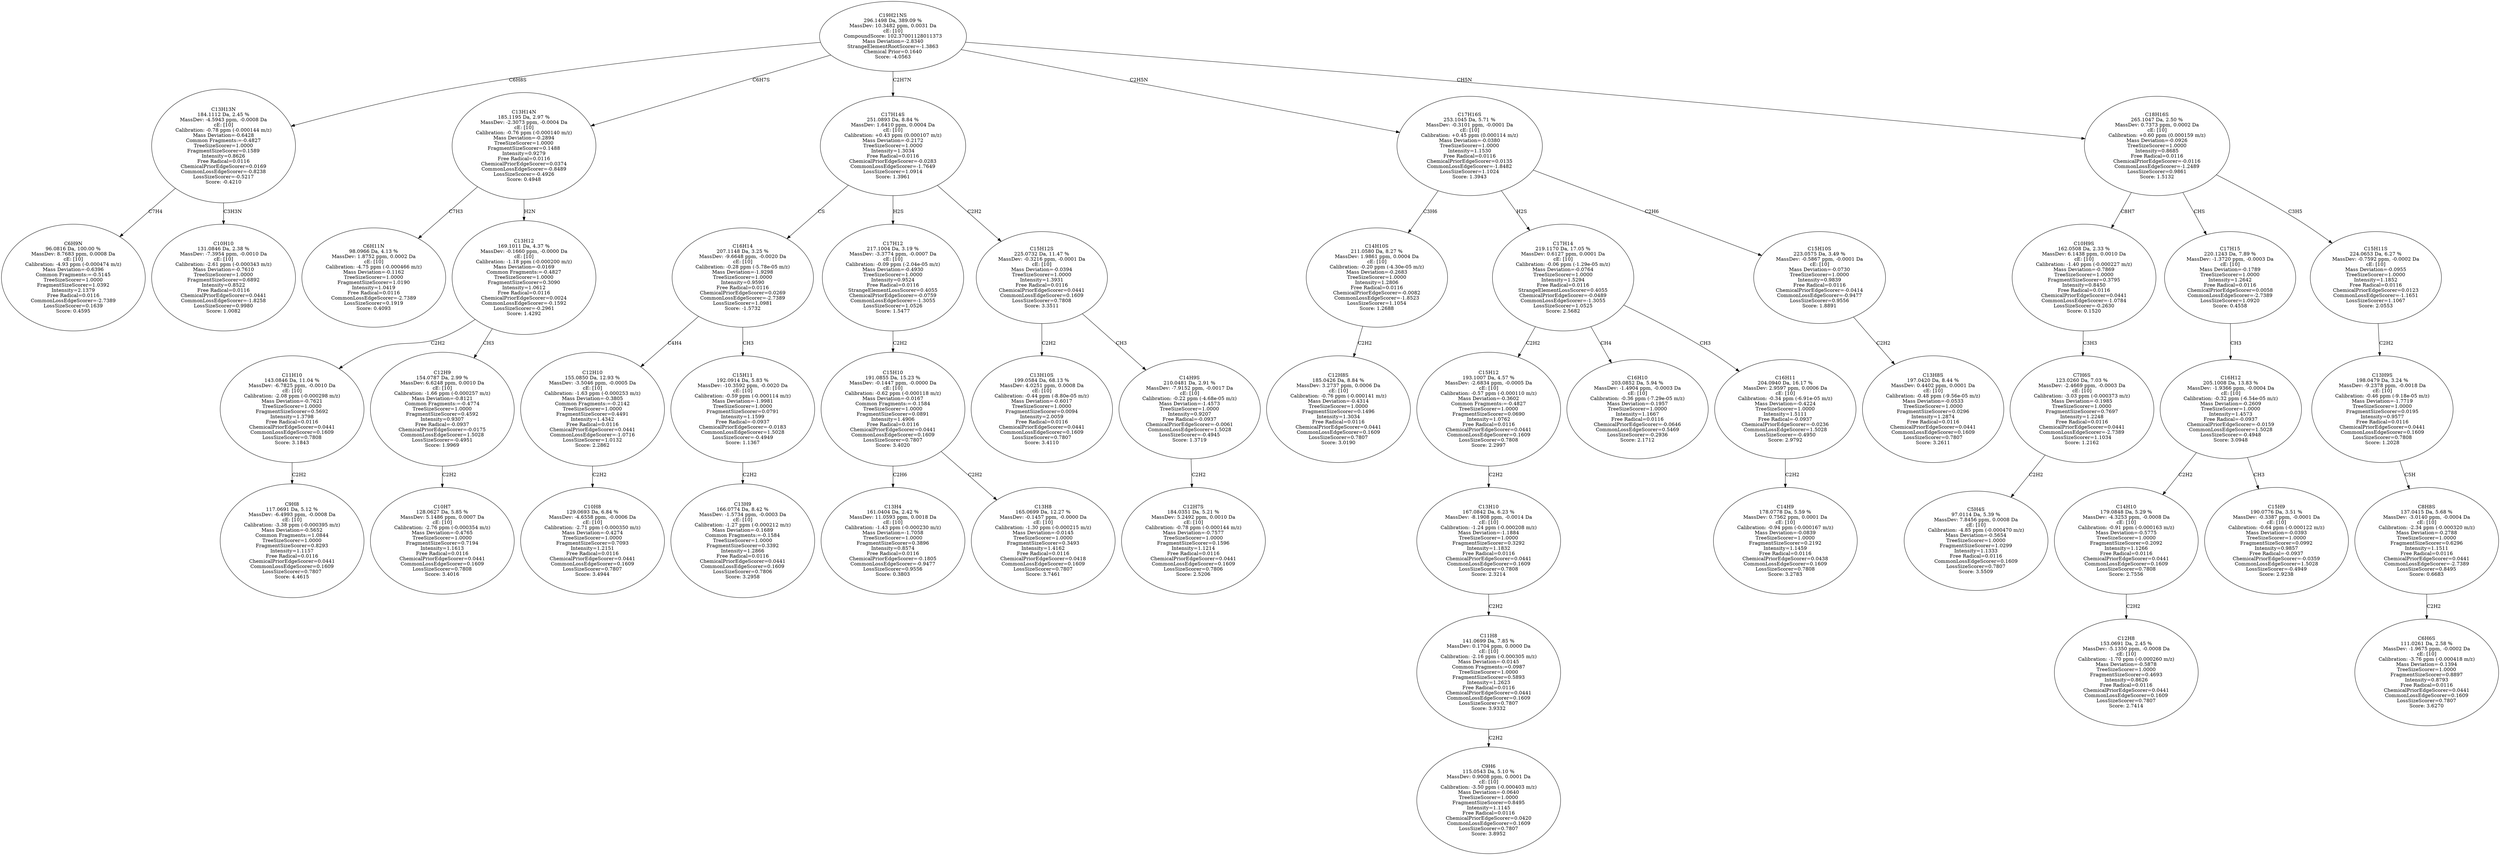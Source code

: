 strict digraph {
v1 [label="C6H9N\n96.0816 Da, 100.00 %\nMassDev: 8.7683 ppm, 0.0008 Da\ncE: [10]\nCalibration: -4.93 ppm (-0.000474 m/z)\nMass Deviation=-0.6396\nCommon Fragments:=-0.5145\nTreeSizeScorer=1.0000\nFragmentSizeScorer=1.0392\nIntensity=2.1379\nFree Radical=0.0116\nCommonLossEdgeScorer=-2.7389\nLossSizeScorer=0.1639\nScore: 0.4595"];
v2 [label="C10H10\n131.0846 Da, 2.38 %\nMassDev: -7.3954 ppm, -0.0010 Da\ncE: [10]\nCalibration: -2.61 ppm (-0.000343 m/z)\nMass Deviation=-0.7610\nTreeSizeScorer=1.0000\nFragmentSizeScorer=0.6892\nIntensity=0.8522\nFree Radical=0.0116\nChemicalPriorEdgeScorer=0.0441\nCommonLossEdgeScorer=-1.8258\nLossSizeScorer=0.9980\nScore: 1.0082"];
v3 [label="C13H13N\n184.1112 Da, 2.45 %\nMassDev: -4.5943 ppm, -0.0008 Da\ncE: [10]\nCalibration: -0.78 ppm (-0.000144 m/z)\nMass Deviation=-0.6428\nCommon Fragments:=-0.4827\nTreeSizeScorer=1.0000\nFragmentSizeScorer=0.1589\nIntensity=0.8626\nFree Radical=0.0116\nChemicalPriorEdgeScorer=0.0169\nCommonLossEdgeScorer=-0.8238\nLossSizeScorer=-0.5217\nScore: -0.4210"];
v4 [label="C6H11N\n98.0966 Da, 4.13 %\nMassDev: 1.8752 ppm, 0.0002 Da\ncE: [10]\nCalibration: -4.75 ppm (-0.000466 m/z)\nMass Deviation=-0.1162\nTreeSizeScorer=1.0000\nFragmentSizeScorer=1.0190\nIntensity=1.0419\nFree Radical=0.0116\nCommonLossEdgeScorer=-2.7389\nLossSizeScorer=0.1919\nScore: 0.4093"];
v5 [label="C9H8\n117.0691 Da, 5.12 %\nMassDev: -6.4993 ppm, -0.0008 Da\ncE: [10]\nCalibration: -3.38 ppm (-0.000395 m/z)\nMass Deviation=-0.5652\nCommon Fragments:=1.0844\nTreeSizeScorer=1.0000\nFragmentSizeScorer=0.8293\nIntensity=1.1157\nFree Radical=0.0116\nChemicalPriorEdgeScorer=0.0441\nCommonLossEdgeScorer=0.1609\nLossSizeScorer=0.7807\nScore: 4.4615"];
v6 [label="C11H10\n143.0846 Da, 11.04 %\nMassDev: -6.7825 ppm, -0.0010 Da\ncE: [10]\nCalibration: -2.08 ppm (-0.000298 m/z)\nMass Deviation=-0.7621\nTreeSizeScorer=1.0000\nFragmentSizeScorer=0.5692\nIntensity=1.3798\nFree Radical=0.0116\nChemicalPriorEdgeScorer=0.0441\nCommonLossEdgeScorer=0.1609\nLossSizeScorer=0.7808\nScore: 3.1843"];
v7 [label="C10H7\n128.0627 Da, 5.85 %\nMassDev: 5.1486 ppm, 0.0007 Da\ncE: [10]\nCalibration: -2.76 ppm (-0.000354 m/z)\nMass Deviation=-0.4765\nTreeSizeScorer=1.0000\nFragmentSizeScorer=0.7194\nIntensity=1.1613\nFree Radical=0.0116\nChemicalPriorEdgeScorer=0.0441\nCommonLossEdgeScorer=0.1609\nLossSizeScorer=0.7808\nScore: 3.4016"];
v8 [label="C12H9\n154.0787 Da, 2.99 %\nMassDev: 6.6248 ppm, 0.0010 Da\ncE: [10]\nCalibration: -1.66 ppm (-0.000257 m/z)\nMass Deviation=-0.8121\nCommon Fragments:=-0.4774\nTreeSizeScorer=1.0000\nFragmentSizeScorer=0.4592\nIntensity=0.9307\nFree Radical=-0.0937\nChemicalPriorEdgeScorer=-0.0175\nCommonLossEdgeScorer=1.5028\nLossSizeScorer=-0.4951\nScore: 1.9969"];
v9 [label="C13H12\n169.1011 Da, 4.37 %\nMassDev: -0.1660 ppm, -0.0000 Da\ncE: [10]\nCalibration: -1.18 ppm (-0.000200 m/z)\nMass Deviation=-0.0169\nCommon Fragments:=-0.4827\nTreeSizeScorer=1.0000\nFragmentSizeScorer=0.3090\nIntensity=1.0612\nFree Radical=0.0116\nChemicalPriorEdgeScorer=0.0024\nCommonLossEdgeScorer=-0.1592\nLossSizeScorer=-0.2961\nScore: 1.4292"];
v10 [label="C13H14N\n185.1195 Da, 2.97 %\nMassDev: -2.3073 ppm, -0.0004 Da\ncE: [10]\nCalibration: -0.76 ppm (-0.000140 m/z)\nMass Deviation=-0.2894\nTreeSizeScorer=1.0000\nFragmentSizeScorer=0.1488\nIntensity=0.9279\nFree Radical=0.0116\nChemicalPriorEdgeScorer=0.0374\nCommonLossEdgeScorer=-0.8489\nLossSizeScorer=-0.4926\nScore: 0.4948"];
v11 [label="C10H8\n129.0693 Da, 6.84 %\nMassDev: -4.6558 ppm, -0.0006 Da\ncE: [10]\nCalibration: -2.71 ppm (-0.000350 m/z)\nMass Deviation=-0.4274\nTreeSizeScorer=1.0000\nFragmentSizeScorer=0.7093\nIntensity=1.2151\nFree Radical=0.0116\nChemicalPriorEdgeScorer=0.0441\nCommonLossEdgeScorer=0.1609\nLossSizeScorer=0.7807\nScore: 3.4944"];
v12 [label="C12H10\n155.0850 Da, 12.93 %\nMassDev: -3.5046 ppm, -0.0005 Da\ncE: [10]\nCalibration: -1.63 ppm (-0.000253 m/z)\nMass Deviation=-0.3805\nCommon Fragments:=-0.2142\nTreeSizeScorer=1.0000\nFragmentSizeScorer=0.4491\nIntensity=1.4342\nFree Radical=0.0116\nChemicalPriorEdgeScorer=0.0441\nCommonLossEdgeScorer=-1.0716\nLossSizeScorer=1.0132\nScore: 2.2862"];
v13 [label="C13H9\n166.0774 Da, 8.42 %\nMassDev: -1.5734 ppm, -0.0003 Da\ncE: [10]\nCalibration: -1.27 ppm (-0.000212 m/z)\nMass Deviation=-0.1689\nCommon Fragments:=-0.1584\nTreeSizeScorer=1.0000\nFragmentSizeScorer=0.3392\nIntensity=1.2866\nFree Radical=0.0116\nChemicalPriorEdgeScorer=0.0441\nCommonLossEdgeScorer=0.1609\nLossSizeScorer=0.7806\nScore: 3.2958"];
v14 [label="C15H11\n192.0914 Da, 5.83 %\nMassDev: -10.3592 ppm, -0.0020 Da\ncE: [10]\nCalibration: -0.59 ppm (-0.000114 m/z)\nMass Deviation=-1.9981\nTreeSizeScorer=1.0000\nFragmentSizeScorer=0.0791\nIntensity=1.1599\nFree Radical=-0.0937\nChemicalPriorEdgeScorer=-0.0183\nCommonLossEdgeScorer=1.5028\nLossSizeScorer=-0.4949\nScore: 1.1367"];
v15 [label="C16H14\n207.1148 Da, 3.25 %\nMassDev: -9.6648 ppm, -0.0020 Da\ncE: [10]\nCalibration: -0.28 ppm (-5.78e-05 m/z)\nMass Deviation=-1.9298\nTreeSizeScorer=1.0000\nIntensity=0.9590\nFree Radical=0.0116\nChemicalPriorEdgeScorer=0.0269\nCommonLossEdgeScorer=-2.7389\nLossSizeScorer=1.0981\nScore: -1.5732"];
v16 [label="C13H4\n161.0404 Da, 2.42 %\nMassDev: 11.0593 ppm, 0.0018 Da\ncE: [10]\nCalibration: -1.43 ppm (-0.000230 m/z)\nMass Deviation=-1.7058\nTreeSizeScorer=1.0000\nFragmentSizeScorer=0.3896\nIntensity=0.8574\nFree Radical=0.0116\nChemicalPriorEdgeScorer=-0.1805\nCommonLossEdgeScorer=-0.9477\nLossSizeScorer=0.9556\nScore: 0.3803"];
v17 [label="C13H8\n165.0699 Da, 12.27 %\nMassDev: -0.1457 ppm, -0.0000 Da\ncE: [10]\nCalibration: -1.30 ppm (-0.000215 m/z)\nMass Deviation=-0.0145\nTreeSizeScorer=1.0000\nFragmentSizeScorer=0.3493\nIntensity=1.4162\nFree Radical=0.0116\nChemicalPriorEdgeScorer=0.0418\nCommonLossEdgeScorer=0.1609\nLossSizeScorer=0.7807\nScore: 3.7461"];
v18 [label="C15H10\n191.0855 Da, 15.23 %\nMassDev: -0.1447 ppm, -0.0000 Da\ncE: [10]\nCalibration: -0.62 ppm (-0.000118 m/z)\nMass Deviation=-0.0167\nCommon Fragments:=-0.1584\nTreeSizeScorer=1.0000\nFragmentSizeScorer=0.0891\nIntensity=1.4906\nFree Radical=0.0116\nChemicalPriorEdgeScorer=0.0441\nCommonLossEdgeScorer=0.1609\nLossSizeScorer=0.7807\nScore: 3.4020"];
v19 [label="C17H12\n217.1004 Da, 3.19 %\nMassDev: -3.3774 ppm, -0.0007 Da\ncE: [10]\nCalibration: -0.09 ppm (-2.04e-05 m/z)\nMass Deviation=-0.4930\nTreeSizeScorer=1.0000\nIntensity=0.9524\nFree Radical=0.0116\nStrangeElementLossScorer=0.4055\nChemicalPriorEdgeScorer=-0.0759\nCommonLossEdgeScorer=-1.3055\nLossSizeScorer=1.0526\nScore: 1.5477"];
v20 [label="C13H10S\n199.0584 Da, 68.13 %\nMassDev: 4.0251 ppm, 0.0008 Da\ncE: [10]\nCalibration: -0.44 ppm (-8.80e-05 m/z)\nMass Deviation=-0.6017\nTreeSizeScorer=1.0000\nFragmentSizeScorer=0.0094\nIntensity=2.0059\nFree Radical=0.0116\nChemicalPriorEdgeScorer=0.0441\nCommonLossEdgeScorer=0.1609\nLossSizeScorer=0.7807\nScore: 3.4110"];
v21 [label="C12H7S\n184.0351 Da, 5.21 %\nMassDev: 5.2492 ppm, 0.0010 Da\ncE: [10]\nCalibration: -0.78 ppm (-0.000144 m/z)\nMass Deviation=-0.7577\nTreeSizeScorer=1.0000\nFragmentSizeScorer=0.1596\nIntensity=1.1214\nFree Radical=0.0116\nChemicalPriorEdgeScorer=0.0441\nCommonLossEdgeScorer=0.1609\nLossSizeScorer=0.7806\nScore: 2.5206"];
v22 [label="C14H9S\n210.0481 Da, 2.91 %\nMassDev: -7.9152 ppm, -0.0017 Da\ncE: [10]\nCalibration: -0.22 ppm (-4.68e-05 m/z)\nMass Deviation=-1.4573\nTreeSizeScorer=1.0000\nIntensity=0.9207\nFree Radical=-0.0937\nChemicalPriorEdgeScorer=-0.0061\nCommonLossEdgeScorer=1.5028\nLossSizeScorer=-0.4945\nScore: 1.3719"];
v23 [label="C15H12S\n225.0732 Da, 11.47 %\nMassDev: -0.3216 ppm, -0.0001 Da\ncE: [10]\nMass Deviation=-0.0394\nTreeSizeScorer=1.0000\nIntensity=1.3931\nFree Radical=0.0116\nChemicalPriorEdgeScorer=0.0441\nCommonLossEdgeScorer=0.1609\nLossSizeScorer=0.7808\nScore: 3.3511"];
v24 [label="C17H14S\n251.0893 Da, 8.84 %\nMassDev: 1.6410 ppm, 0.0004 Da\ncE: [10]\nCalibration: +0.43 ppm (0.000107 m/z)\nMass Deviation=-0.2172\nTreeSizeScorer=1.0000\nIntensity=1.3034\nFree Radical=0.0116\nChemicalPriorEdgeScorer=-0.0283\nCommonLossEdgeScorer=-1.7649\nLossSizeScorer=1.0914\nScore: 1.3961"];
v25 [label="C12H8S\n185.0426 Da, 8.84 %\nMassDev: 3.2737 ppm, 0.0006 Da\ncE: [10]\nCalibration: -0.76 ppm (-0.000141 m/z)\nMass Deviation=-0.4314\nTreeSizeScorer=1.0000\nFragmentSizeScorer=0.1496\nIntensity=1.3034\nFree Radical=0.0116\nChemicalPriorEdgeScorer=0.0441\nCommonLossEdgeScorer=0.1609\nLossSizeScorer=0.7807\nScore: 3.0190"];
v26 [label="C14H10S\n211.0580 Da, 8.27 %\nMassDev: 1.9861 ppm, 0.0004 Da\ncE: [10]\nCalibration: -0.20 ppm (-4.30e-05 m/z)\nMass Deviation=-0.2683\nTreeSizeScorer=1.0000\nIntensity=1.2806\nFree Radical=0.0116\nChemicalPriorEdgeScorer=-0.0082\nCommonLossEdgeScorer=-1.8523\nLossSizeScorer=1.1054\nScore: 1.2688"];
v27 [label="C9H6\n115.0543 Da, 5.10 %\nMassDev: 0.9008 ppm, 0.0001 Da\ncE: [10]\nCalibration: -3.50 ppm (-0.000403 m/z)\nMass Deviation=-0.0640\nTreeSizeScorer=1.0000\nFragmentSizeScorer=0.8495\nIntensity=1.1145\nFree Radical=0.0116\nChemicalPriorEdgeScorer=0.0420\nCommonLossEdgeScorer=0.1609\nLossSizeScorer=0.7807\nScore: 3.8952"];
v28 [label="C11H8\n141.0699 Da, 7.85 %\nMassDev: 0.1704 ppm, 0.0000 Da\ncE: [10]\nCalibration: -2.16 ppm (-0.000305 m/z)\nMass Deviation=-0.0145\nCommon Fragments:=0.0987\nTreeSizeScorer=1.0000\nFragmentSizeScorer=0.5893\nIntensity=1.2623\nFree Radical=0.0116\nChemicalPriorEdgeScorer=0.0441\nCommonLossEdgeScorer=0.1609\nLossSizeScorer=0.7807\nScore: 3.9332"];
v29 [label="C13H10\n167.0842 Da, 6.23 %\nMassDev: -8.1908 ppm, -0.0014 Da\ncE: [10]\nCalibration: -1.24 ppm (-0.000208 m/z)\nMass Deviation=-1.1884\nTreeSizeScorer=1.0000\nFragmentSizeScorer=0.3292\nIntensity=1.1832\nFree Radical=0.0116\nChemicalPriorEdgeScorer=0.0441\nCommonLossEdgeScorer=0.1609\nLossSizeScorer=0.7808\nScore: 2.3214"];
v30 [label="C15H12\n193.1007 Da, 4.57 %\nMassDev: -2.6834 ppm, -0.0005 Da\ncE: [10]\nCalibration: -0.57 ppm (-0.000110 m/z)\nMass Deviation=-0.3602\nCommon Fragments:=-0.4827\nTreeSizeScorer=1.0000\nFragmentSizeScorer=0.0690\nIntensity=1.0762\nFree Radical=0.0116\nChemicalPriorEdgeScorer=0.0441\nCommonLossEdgeScorer=0.1609\nLossSizeScorer=0.7808\nScore: 2.2997"];
v31 [label="C16H10\n203.0852 Da, 5.94 %\nMassDev: -1.4904 ppm, -0.0003 Da\ncE: [10]\nCalibration: -0.36 ppm (-7.29e-05 m/z)\nMass Deviation=-0.1957\nTreeSizeScorer=1.0000\nIntensity=1.1667\nFree Radical=0.0116\nChemicalPriorEdgeScorer=-0.0646\nCommonLossEdgeScorer=0.5469\nLossSizeScorer=-0.2936\nScore: 2.1712"];
v32 [label="C14H9\n178.0778 Da, 5.59 %\nMassDev: 0.7562 ppm, 0.0001 Da\ncE: [10]\nCalibration: -0.94 ppm (-0.000167 m/z)\nMass Deviation=-0.0839\nTreeSizeScorer=1.0000\nFragmentSizeScorer=0.2192\nIntensity=1.1459\nFree Radical=0.0116\nChemicalPriorEdgeScorer=0.0438\nCommonLossEdgeScorer=0.1609\nLossSizeScorer=0.7808\nScore: 3.2783"];
v33 [label="C16H11\n204.0940 Da, 16.17 %\nMassDev: 2.9597 ppm, 0.0006 Da\ncE: [10]\nCalibration: -0.34 ppm (-6.91e-05 m/z)\nMass Deviation=-0.4224\nTreeSizeScorer=1.0000\nIntensity=1.5111\nFree Radical=-0.0937\nChemicalPriorEdgeScorer=-0.0236\nCommonLossEdgeScorer=1.5028\nLossSizeScorer=-0.4950\nScore: 2.9792"];
v34 [label="C17H14\n219.1170 Da, 17.05 %\nMassDev: 0.6127 ppm, 0.0001 Da\ncE: [10]\nCalibration: -0.06 ppm (-1.29e-05 m/z)\nMass Deviation=-0.0764\nTreeSizeScorer=1.0000\nIntensity=1.5294\nFree Radical=0.0116\nStrangeElementLossScorer=0.4055\nChemicalPriorEdgeScorer=-0.0489\nCommonLossEdgeScorer=-1.3055\nLossSizeScorer=1.0525\nScore: 2.5682"];
v35 [label="C13H8S\n197.0420 Da, 8.44 %\nMassDev: 0.4402 ppm, 0.0001 Da\ncE: [10]\nCalibration: -0.48 ppm (-9.56e-05 m/z)\nMass Deviation=-0.0533\nTreeSizeScorer=1.0000\nFragmentSizeScorer=0.0296\nIntensity=1.2874\nFree Radical=0.0116\nChemicalPriorEdgeScorer=0.0441\nCommonLossEdgeScorer=0.1609\nLossSizeScorer=0.7807\nScore: 3.2611"];
v36 [label="C15H10S\n223.0575 Da, 3.49 %\nMassDev: -0.5867 ppm, -0.0001 Da\ncE: [10]\nMass Deviation=-0.0730\nTreeSizeScorer=1.0000\nIntensity=0.9839\nFree Radical=0.0116\nChemicalPriorEdgeScorer=-0.0414\nCommonLossEdgeScorer=-0.9477\nLossSizeScorer=0.9556\nScore: 1.8891"];
v37 [label="C17H16S\n253.1045 Da, 5.71 %\nMassDev: -0.3101 ppm, -0.0001 Da\ncE: [10]\nCalibration: +0.45 ppm (0.000114 m/z)\nMass Deviation=-0.0380\nTreeSizeScorer=1.0000\nIntensity=1.1530\nFree Radical=0.0116\nChemicalPriorEdgeScorer=0.0135\nCommonLossEdgeScorer=-1.8482\nLossSizeScorer=1.1024\nScore: 1.3943"];
v38 [label="C5H4S\n97.0114 Da, 5.39 %\nMassDev: 7.8456 ppm, 0.0008 Da\ncE: [10]\nCalibration: -4.85 ppm (-0.000470 m/z)\nMass Deviation=-0.5654\nTreeSizeScorer=1.0000\nFragmentSizeScorer=1.0299\nIntensity=1.1333\nFree Radical=0.0116\nCommonLossEdgeScorer=0.1609\nLossSizeScorer=0.7807\nScore: 3.5509"];
v39 [label="C7H6S\n123.0260 Da, 7.03 %\nMassDev: -2.4669 ppm, -0.0003 Da\ncE: [10]\nCalibration: -3.03 ppm (-0.000373 m/z)\nMass Deviation=-0.1985\nTreeSizeScorer=1.0000\nFragmentSizeScorer=0.7697\nIntensity=1.2248\nFree Radical=0.0116\nChemicalPriorEdgeScorer=0.0441\nCommonLossEdgeScorer=-2.7389\nLossSizeScorer=1.1034\nScore: 1.2162"];
v40 [label="C10H9S\n162.0508 Da, 2.33 %\nMassDev: 6.1438 ppm, 0.0010 Da\ncE: [10]\nCalibration: -1.40 ppm (-0.000227 m/z)\nMass Deviation=-0.7869\nTreeSizeScorer=1.0000\nFragmentSizeScorer=0.3795\nIntensity=0.8450\nFree Radical=0.0116\nChemicalPriorEdgeScorer=0.0441\nCommonLossEdgeScorer=-1.0784\nLossSizeScorer=-0.2630\nScore: 0.1520"];
v41 [label="C12H8\n153.0691 Da, 2.45 %\nMassDev: -5.1350 ppm, -0.0008 Da\ncE: [10]\nCalibration: -1.70 ppm (-0.000260 m/z)\nMass Deviation=-0.5878\nTreeSizeScorer=1.0000\nFragmentSizeScorer=0.4693\nIntensity=0.8626\nFree Radical=0.0116\nChemicalPriorEdgeScorer=0.0441\nCommonLossEdgeScorer=0.1609\nLossSizeScorer=0.7807\nScore: 2.7414"];
v42 [label="C14H10\n179.0848 Da, 5.29 %\nMassDev: -4.3253 ppm, -0.0008 Da\ncE: [10]\nCalibration: -0.91 ppm (-0.000163 m/z)\nMass Deviation=-0.5775\nTreeSizeScorer=1.0000\nFragmentSizeScorer=0.2092\nIntensity=1.1266\nFree Radical=0.0116\nChemicalPriorEdgeScorer=0.0441\nCommonLossEdgeScorer=0.1609\nLossSizeScorer=0.7808\nScore: 2.7556"];
v43 [label="C15H9\n190.0776 Da, 3.51 %\nMassDev: -0.3387 ppm, -0.0001 Da\ncE: [10]\nCalibration: -0.64 ppm (-0.000122 m/z)\nMass Deviation=-0.0393\nTreeSizeScorer=1.0000\nFragmentSizeScorer=0.0992\nIntensity=0.9857\nFree Radical=-0.0937\nChemicalPriorEdgeScorer=-0.0359\nCommonLossEdgeScorer=1.5028\nLossSizeScorer=-0.4949\nScore: 2.9238"];
v44 [label="C16H12\n205.1008 Da, 13.83 %\nMassDev: -1.9366 ppm, -0.0004 Da\ncE: [10]\nCalibration: -0.32 ppm (-6.54e-05 m/z)\nMass Deviation=-0.2609\nTreeSizeScorer=1.0000\nIntensity=1.4573\nFree Radical=-0.0937\nChemicalPriorEdgeScorer=-0.0159\nCommonLossEdgeScorer=1.5028\nLossSizeScorer=-0.4948\nScore: 3.0948"];
v45 [label="C17H15\n220.1243 Da, 7.89 %\nMassDev: -1.3720 ppm, -0.0003 Da\ncE: [10]\nMass Deviation=-0.1789\nTreeSizeScorer=1.0000\nIntensity=1.2642\nFree Radical=0.0116\nChemicalPriorEdgeScorer=0.0058\nCommonLossEdgeScorer=-2.7389\nLossSizeScorer=1.0920\nScore: 0.4558"];
v46 [label="C6H6S\n111.0261 Da, 2.58 %\nMassDev: -1.9675 ppm, -0.0002 Da\ncE: [10]\nCalibration: -3.76 ppm (-0.000418 m/z)\nMass Deviation=-0.1394\nTreeSizeScorer=1.0000\nFragmentSizeScorer=0.8897\nIntensity=0.8793\nFree Radical=0.0116\nChemicalPriorEdgeScorer=0.0441\nCommonLossEdgeScorer=0.1609\nLossSizeScorer=0.7807\nScore: 3.6270"];
v47 [label="C8H8S\n137.0415 Da, 5.68 %\nMassDev: -3.0140 ppm, -0.0004 Da\ncE: [10]\nCalibration: -2.34 ppm (-0.000320 m/z)\nMass Deviation=-0.2788\nTreeSizeScorer=1.0000\nFragmentSizeScorer=0.6296\nIntensity=1.1511\nFree Radical=0.0116\nChemicalPriorEdgeScorer=0.0441\nCommonLossEdgeScorer=-2.7389\nLossSizeScorer=0.8495\nScore: 0.6683"];
v48 [label="C13H9S\n198.0479 Da, 3.24 %\nMassDev: -9.2378 ppm, -0.0018 Da\ncE: [10]\nCalibration: -0.46 ppm (-9.18e-05 m/z)\nMass Deviation=-1.7719\nTreeSizeScorer=1.0000\nFragmentSizeScorer=0.0195\nIntensity=0.9577\nFree Radical=0.0116\nChemicalPriorEdgeScorer=0.0441\nCommonLossEdgeScorer=0.1609\nLossSizeScorer=0.7808\nScore: 1.2028"];
v49 [label="C15H11S\n224.0653 Da, 6.27 %\nMassDev: -0.7592 ppm, -0.0002 Da\ncE: [10]\nMass Deviation=-0.0955\nTreeSizeScorer=1.0000\nIntensity=1.1852\nFree Radical=0.0116\nChemicalPriorEdgeScorer=0.0123\nCommonLossEdgeScorer=-1.1651\nLossSizeScorer=1.1067\nScore: 2.0553"];
v50 [label="C18H16S\n265.1047 Da, 2.50 %\nMassDev: 0.7373 ppm, 0.0002 Da\ncE: [10]\nCalibration: +0.60 ppm (0.000159 m/z)\nMass Deviation=-0.0926\nTreeSizeScorer=1.0000\nIntensity=0.8685\nFree Radical=0.0116\nChemicalPriorEdgeScorer=-0.0116\nCommonLossEdgeScorer=-1.2489\nLossSizeScorer=0.9861\nScore: 1.5132"];
v51 [label="C19H21NS\n296.1498 Da, 389.09 %\nMassDev: 10.3482 ppm, 0.0031 Da\ncE: [10]\nCompoundScore: 102.37001128011373\nMass Deviation=-2.8340\nStrangeElementRootScorer=-1.3863\nChemical Prior=0.1640\nScore: -4.0563"];
v3 -> v1 [label="C7H4"];
v3 -> v2 [label="C3H3N"];
v51 -> v3 [label="C6H8S"];
v10 -> v4 [label="C7H3"];
v6 -> v5 [label="C2H2"];
v9 -> v6 [label="C2H2"];
v8 -> v7 [label="C2H2"];
v9 -> v8 [label="CH3"];
v10 -> v9 [label="H2N"];
v51 -> v10 [label="C6H7S"];
v12 -> v11 [label="C2H2"];
v15 -> v12 [label="C4H4"];
v14 -> v13 [label="C2H2"];
v15 -> v14 [label="CH3"];
v24 -> v15 [label="CS"];
v18 -> v16 [label="C2H6"];
v18 -> v17 [label="C2H2"];
v19 -> v18 [label="C2H2"];
v24 -> v19 [label="H2S"];
v23 -> v20 [label="C2H2"];
v22 -> v21 [label="C2H2"];
v23 -> v22 [label="CH3"];
v24 -> v23 [label="C2H2"];
v51 -> v24 [label="C2H7N"];
v26 -> v25 [label="C2H2"];
v37 -> v26 [label="C3H6"];
v28 -> v27 [label="C2H2"];
v29 -> v28 [label="C2H2"];
v30 -> v29 [label="C2H2"];
v34 -> v30 [label="C2H2"];
v34 -> v31 [label="CH4"];
v33 -> v32 [label="C2H2"];
v34 -> v33 [label="CH3"];
v37 -> v34 [label="H2S"];
v36 -> v35 [label="C2H2"];
v37 -> v36 [label="C2H6"];
v51 -> v37 [label="C2H5N"];
v39 -> v38 [label="C2H2"];
v40 -> v39 [label="C3H3"];
v50 -> v40 [label="C8H7"];
v42 -> v41 [label="C2H2"];
v44 -> v42 [label="C2H2"];
v44 -> v43 [label="CH3"];
v45 -> v44 [label="CH3"];
v50 -> v45 [label="CHS"];
v47 -> v46 [label="C2H2"];
v48 -> v47 [label="C5H"];
v49 -> v48 [label="C2H2"];
v50 -> v49 [label="C3H5"];
v51 -> v50 [label="CH5N"];
}